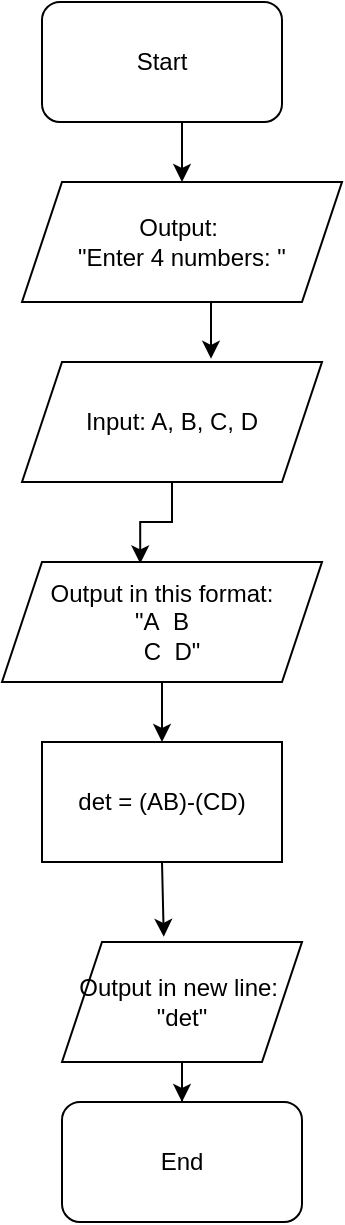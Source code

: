 <mxfile version="16.5.3" type="device"><diagram id="xf97JVUrpepppfZpxqXH" name="Page-1"><mxGraphModel dx="565" dy="759" grid="1" gridSize="10" guides="1" tooltips="1" connect="1" arrows="1" fold="1" page="1" pageScale="1" pageWidth="850" pageHeight="1100" math="0" shadow="0"><root><mxCell id="0"/><mxCell id="1" parent="0"/><mxCell id="qJKFlFDR5l4atPfhW8zr-6" style="edgeStyle=orthogonalEdgeStyle;rounded=0;orthogonalLoop=1;jettySize=auto;html=1;exitX=0.5;exitY=1;exitDx=0;exitDy=0;entryX=0.5;entryY=0;entryDx=0;entryDy=0;" edge="1" parent="1" source="qJKFlFDR5l4atPfhW8zr-1" target="qJKFlFDR5l4atPfhW8zr-3"><mxGeometry relative="1" as="geometry"/></mxCell><mxCell id="qJKFlFDR5l4atPfhW8zr-1" value="Start" style="rounded=1;whiteSpace=wrap;html=1;" vertex="1" parent="1"><mxGeometry x="380" y="40" width="120" height="60" as="geometry"/></mxCell><mxCell id="qJKFlFDR5l4atPfhW8zr-2" value="End" style="rounded=1;whiteSpace=wrap;html=1;" vertex="1" parent="1"><mxGeometry x="390" y="590" width="120" height="60" as="geometry"/></mxCell><mxCell id="qJKFlFDR5l4atPfhW8zr-8" style="edgeStyle=orthogonalEdgeStyle;rounded=0;orthogonalLoop=1;jettySize=auto;html=1;exitX=0.5;exitY=1;exitDx=0;exitDy=0;entryX=0.63;entryY=-0.027;entryDx=0;entryDy=0;entryPerimeter=0;" edge="1" parent="1" source="qJKFlFDR5l4atPfhW8zr-3" target="qJKFlFDR5l4atPfhW8zr-7"><mxGeometry relative="1" as="geometry"/></mxCell><mxCell id="qJKFlFDR5l4atPfhW8zr-3" value="Output:&amp;nbsp;&lt;br&gt;&quot;Enter 4 numbers: &quot;" style="shape=parallelogram;perimeter=parallelogramPerimeter;whiteSpace=wrap;html=1;fixedSize=1;" vertex="1" parent="1"><mxGeometry x="370" y="130" width="160" height="60" as="geometry"/></mxCell><mxCell id="qJKFlFDR5l4atPfhW8zr-10" style="edgeStyle=orthogonalEdgeStyle;rounded=0;orthogonalLoop=1;jettySize=auto;html=1;exitX=0.5;exitY=1;exitDx=0;exitDy=0;entryX=0.432;entryY=0.012;entryDx=0;entryDy=0;entryPerimeter=0;" edge="1" parent="1" source="qJKFlFDR5l4atPfhW8zr-7" target="qJKFlFDR5l4atPfhW8zr-9"><mxGeometry relative="1" as="geometry"/></mxCell><mxCell id="qJKFlFDR5l4atPfhW8zr-7" value="Input: A, B, C, D" style="shape=parallelogram;perimeter=parallelogramPerimeter;whiteSpace=wrap;html=1;fixedSize=1;" vertex="1" parent="1"><mxGeometry x="370" y="220" width="150" height="60" as="geometry"/></mxCell><mxCell id="qJKFlFDR5l4atPfhW8zr-12" style="edgeStyle=orthogonalEdgeStyle;rounded=0;orthogonalLoop=1;jettySize=auto;html=1;exitX=0.5;exitY=1;exitDx=0;exitDy=0;entryX=0.5;entryY=0;entryDx=0;entryDy=0;" edge="1" parent="1" source="qJKFlFDR5l4atPfhW8zr-9" target="qJKFlFDR5l4atPfhW8zr-11"><mxGeometry relative="1" as="geometry"/></mxCell><mxCell id="qJKFlFDR5l4atPfhW8zr-9" value="Output in this format:&lt;br&gt;&quot;A&amp;nbsp; B&lt;br&gt;&amp;nbsp; &amp;nbsp;C&amp;nbsp; D&quot;" style="shape=parallelogram;perimeter=parallelogramPerimeter;whiteSpace=wrap;html=1;fixedSize=1;" vertex="1" parent="1"><mxGeometry x="360" y="320" width="160" height="60" as="geometry"/></mxCell><mxCell id="qJKFlFDR5l4atPfhW8zr-14" style="edgeStyle=orthogonalEdgeStyle;rounded=0;orthogonalLoop=1;jettySize=auto;html=1;exitX=0.5;exitY=1;exitDx=0;exitDy=0;entryX=0.424;entryY=-0.043;entryDx=0;entryDy=0;entryPerimeter=0;" edge="1" parent="1" source="qJKFlFDR5l4atPfhW8zr-11" target="qJKFlFDR5l4atPfhW8zr-13"><mxGeometry relative="1" as="geometry"/></mxCell><mxCell id="qJKFlFDR5l4atPfhW8zr-11" value="det = (AB)-(CD)" style="rounded=0;whiteSpace=wrap;html=1;" vertex="1" parent="1"><mxGeometry x="380" y="410" width="120" height="60" as="geometry"/></mxCell><mxCell id="qJKFlFDR5l4atPfhW8zr-15" style="edgeStyle=orthogonalEdgeStyle;rounded=0;orthogonalLoop=1;jettySize=auto;html=1;exitX=0.5;exitY=1;exitDx=0;exitDy=0;" edge="1" parent="1" source="qJKFlFDR5l4atPfhW8zr-13" target="qJKFlFDR5l4atPfhW8zr-2"><mxGeometry relative="1" as="geometry"/></mxCell><mxCell id="qJKFlFDR5l4atPfhW8zr-13" value="Output in new line:&amp;nbsp;&lt;br&gt;&quot;det&quot;" style="shape=parallelogram;perimeter=parallelogramPerimeter;whiteSpace=wrap;html=1;fixedSize=1;" vertex="1" parent="1"><mxGeometry x="390" y="510" width="120" height="60" as="geometry"/></mxCell></root></mxGraphModel></diagram></mxfile>